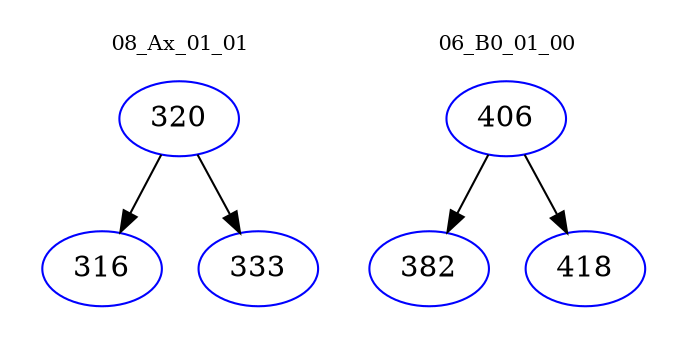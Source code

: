 digraph{
subgraph cluster_0 {
color = white
label = "08_Ax_01_01";
fontsize=10;
T0_320 [label="320", color="blue"]
T0_320 -> T0_316 [color="black"]
T0_316 [label="316", color="blue"]
T0_320 -> T0_333 [color="black"]
T0_333 [label="333", color="blue"]
}
subgraph cluster_1 {
color = white
label = "06_B0_01_00";
fontsize=10;
T1_406 [label="406", color="blue"]
T1_406 -> T1_382 [color="black"]
T1_382 [label="382", color="blue"]
T1_406 -> T1_418 [color="black"]
T1_418 [label="418", color="blue"]
}
}
